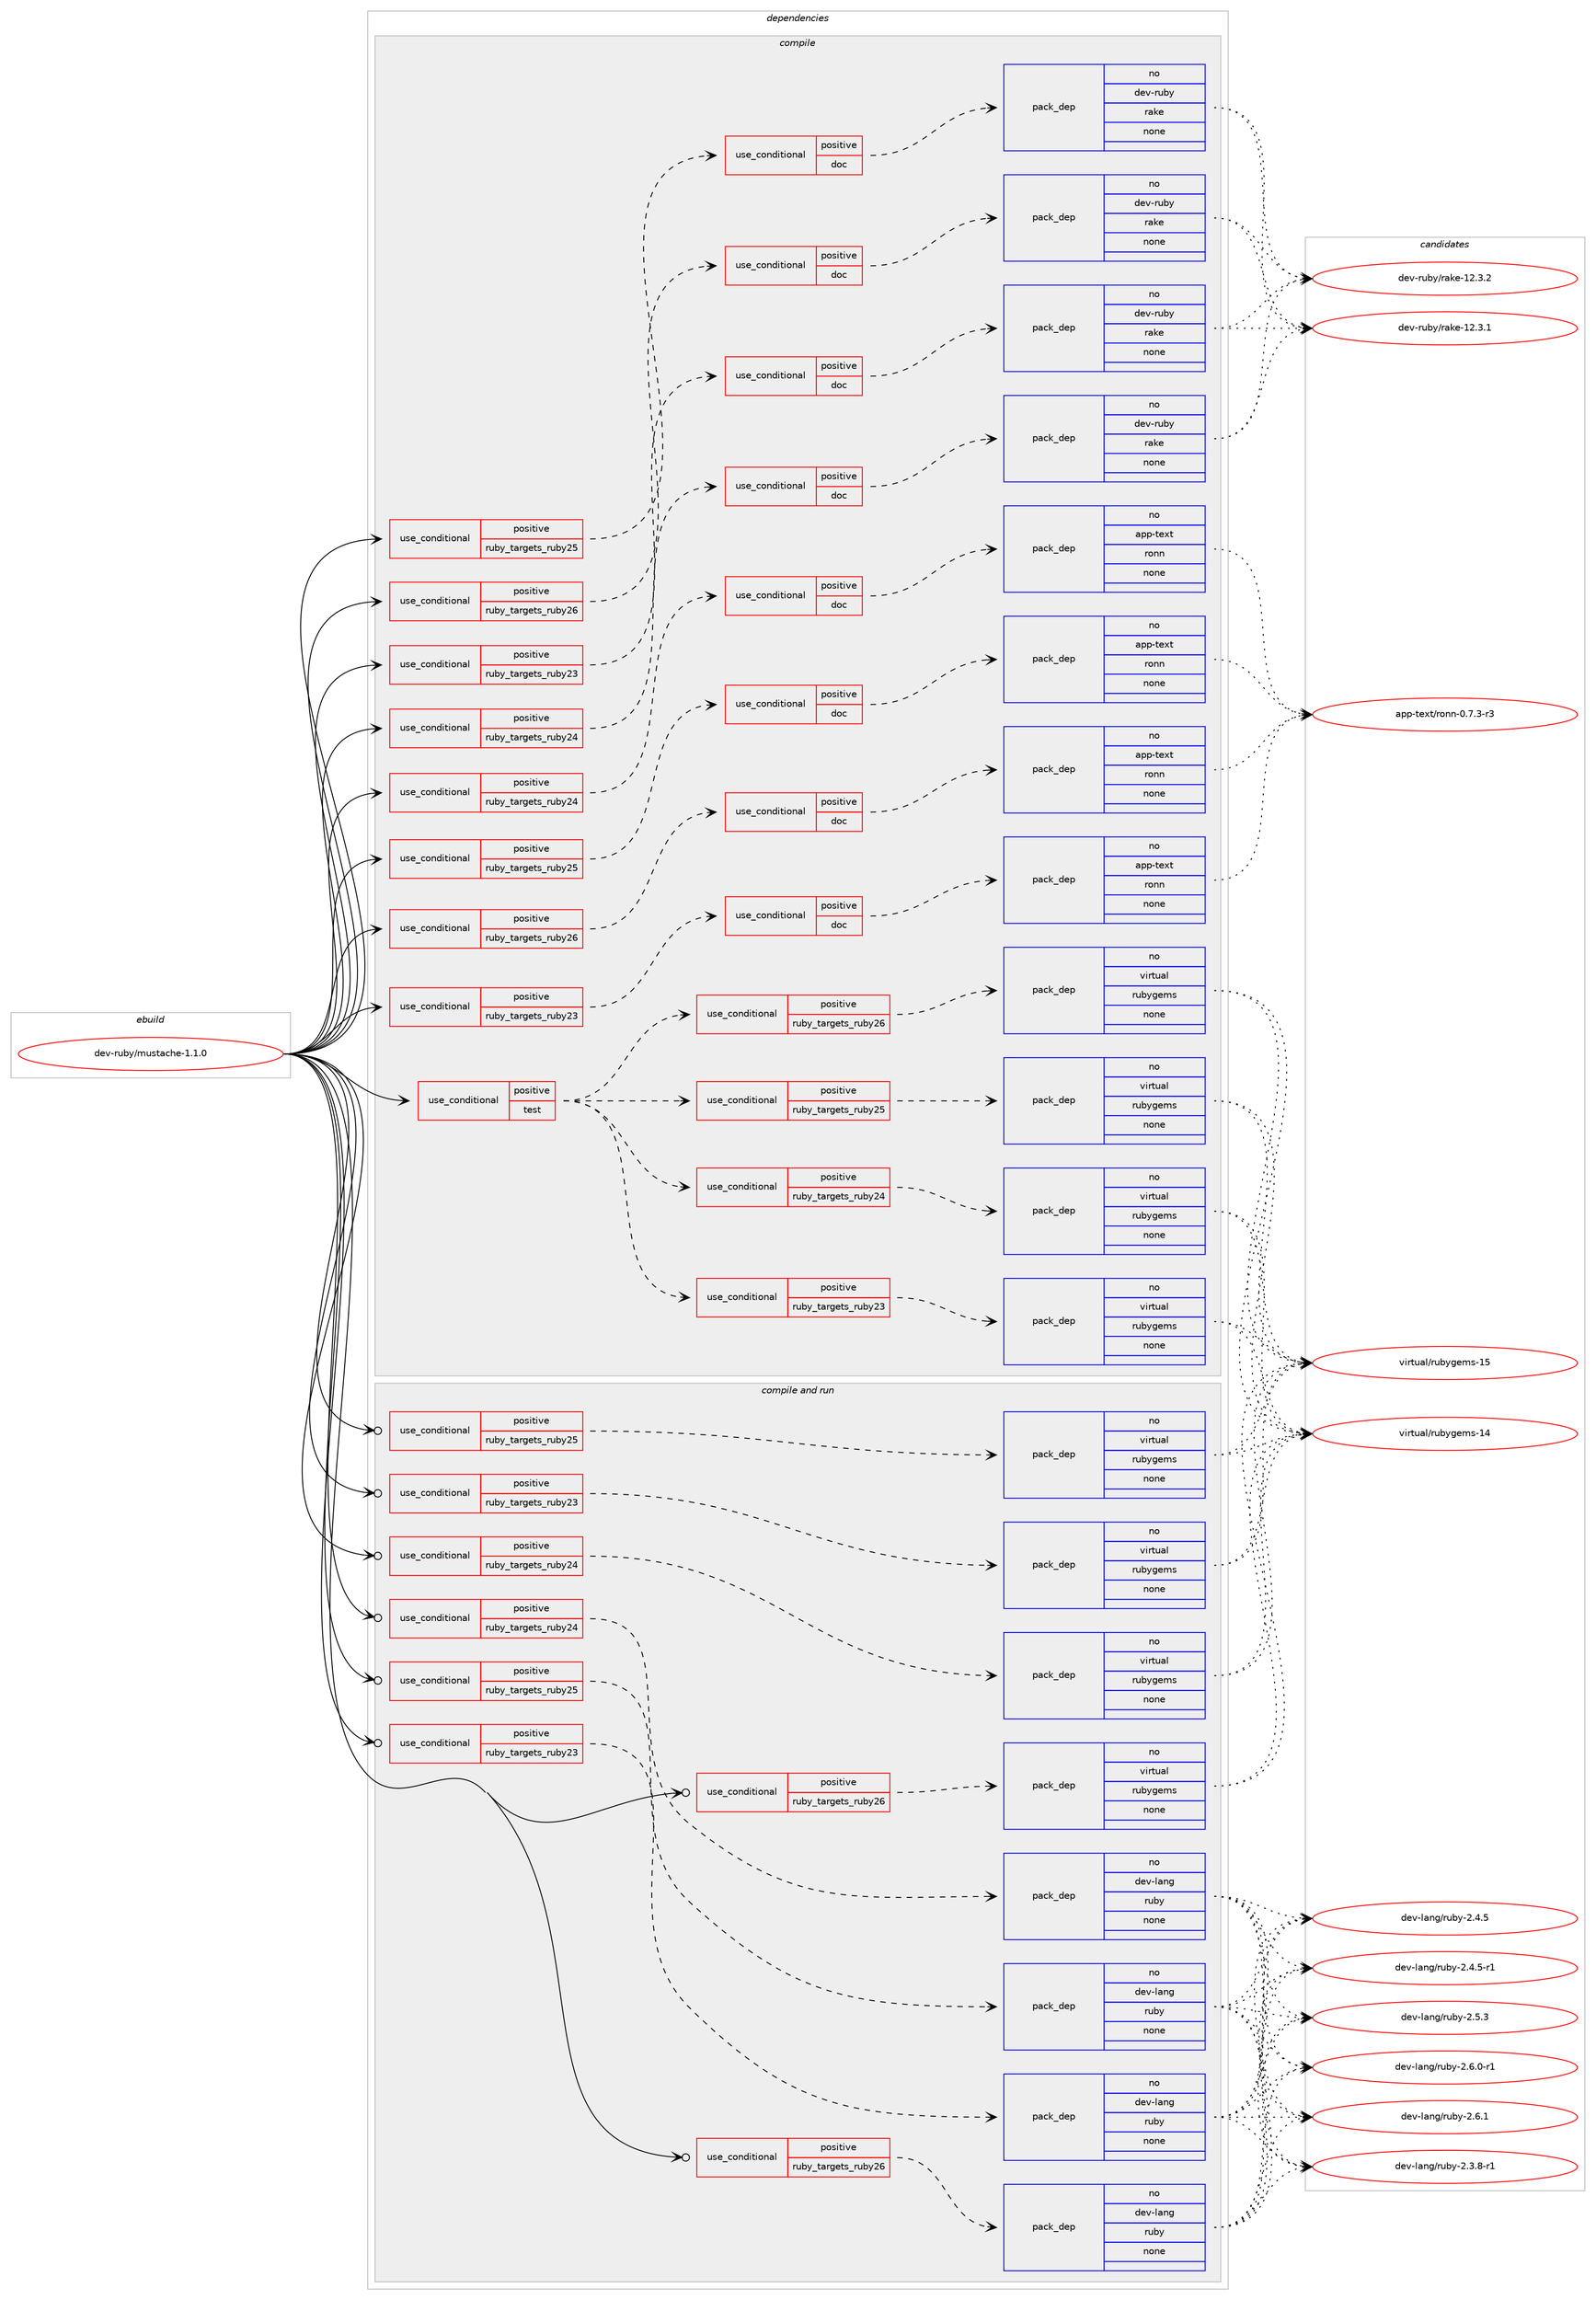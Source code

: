 digraph prolog {

# *************
# Graph options
# *************

newrank=true;
concentrate=true;
compound=true;
graph [rankdir=LR,fontname=Helvetica,fontsize=10,ranksep=1.5];#, ranksep=2.5, nodesep=0.2];
edge  [arrowhead=vee];
node  [fontname=Helvetica,fontsize=10];

# **********
# The ebuild
# **********

subgraph cluster_leftcol {
color=gray;
rank=same;
label=<<i>ebuild</i>>;
id [label="dev-ruby/mustache-1.1.0", color=red, width=4, href="../dev-ruby/mustache-1.1.0.svg"];
}

# ****************
# The dependencies
# ****************

subgraph cluster_midcol {
color=gray;
label=<<i>dependencies</i>>;
subgraph cluster_compile {
fillcolor="#eeeeee";
style=filled;
label=<<i>compile</i>>;
subgraph cond406728 {
dependency1506437 [label=<<TABLE BORDER="0" CELLBORDER="1" CELLSPACING="0" CELLPADDING="4"><TR><TD ROWSPAN="3" CELLPADDING="10">use_conditional</TD></TR><TR><TD>positive</TD></TR><TR><TD>ruby_targets_ruby23</TD></TR></TABLE>>, shape=none, color=red];
subgraph cond406729 {
dependency1506438 [label=<<TABLE BORDER="0" CELLBORDER="1" CELLSPACING="0" CELLPADDING="4"><TR><TD ROWSPAN="3" CELLPADDING="10">use_conditional</TD></TR><TR><TD>positive</TD></TR><TR><TD>doc</TD></TR></TABLE>>, shape=none, color=red];
subgraph pack1076228 {
dependency1506439 [label=<<TABLE BORDER="0" CELLBORDER="1" CELLSPACING="0" CELLPADDING="4" WIDTH="220"><TR><TD ROWSPAN="6" CELLPADDING="30">pack_dep</TD></TR><TR><TD WIDTH="110">no</TD></TR><TR><TD>app-text</TD></TR><TR><TD>ronn</TD></TR><TR><TD>none</TD></TR><TR><TD></TD></TR></TABLE>>, shape=none, color=blue];
}
dependency1506438:e -> dependency1506439:w [weight=20,style="dashed",arrowhead="vee"];
}
dependency1506437:e -> dependency1506438:w [weight=20,style="dashed",arrowhead="vee"];
}
id:e -> dependency1506437:w [weight=20,style="solid",arrowhead="vee"];
subgraph cond406730 {
dependency1506440 [label=<<TABLE BORDER="0" CELLBORDER="1" CELLSPACING="0" CELLPADDING="4"><TR><TD ROWSPAN="3" CELLPADDING="10">use_conditional</TD></TR><TR><TD>positive</TD></TR><TR><TD>ruby_targets_ruby23</TD></TR></TABLE>>, shape=none, color=red];
subgraph cond406731 {
dependency1506441 [label=<<TABLE BORDER="0" CELLBORDER="1" CELLSPACING="0" CELLPADDING="4"><TR><TD ROWSPAN="3" CELLPADDING="10">use_conditional</TD></TR><TR><TD>positive</TD></TR><TR><TD>doc</TD></TR></TABLE>>, shape=none, color=red];
subgraph pack1076229 {
dependency1506442 [label=<<TABLE BORDER="0" CELLBORDER="1" CELLSPACING="0" CELLPADDING="4" WIDTH="220"><TR><TD ROWSPAN="6" CELLPADDING="30">pack_dep</TD></TR><TR><TD WIDTH="110">no</TD></TR><TR><TD>dev-ruby</TD></TR><TR><TD>rake</TD></TR><TR><TD>none</TD></TR><TR><TD></TD></TR></TABLE>>, shape=none, color=blue];
}
dependency1506441:e -> dependency1506442:w [weight=20,style="dashed",arrowhead="vee"];
}
dependency1506440:e -> dependency1506441:w [weight=20,style="dashed",arrowhead="vee"];
}
id:e -> dependency1506440:w [weight=20,style="solid",arrowhead="vee"];
subgraph cond406732 {
dependency1506443 [label=<<TABLE BORDER="0" CELLBORDER="1" CELLSPACING="0" CELLPADDING="4"><TR><TD ROWSPAN="3" CELLPADDING="10">use_conditional</TD></TR><TR><TD>positive</TD></TR><TR><TD>ruby_targets_ruby24</TD></TR></TABLE>>, shape=none, color=red];
subgraph cond406733 {
dependency1506444 [label=<<TABLE BORDER="0" CELLBORDER="1" CELLSPACING="0" CELLPADDING="4"><TR><TD ROWSPAN="3" CELLPADDING="10">use_conditional</TD></TR><TR><TD>positive</TD></TR><TR><TD>doc</TD></TR></TABLE>>, shape=none, color=red];
subgraph pack1076230 {
dependency1506445 [label=<<TABLE BORDER="0" CELLBORDER="1" CELLSPACING="0" CELLPADDING="4" WIDTH="220"><TR><TD ROWSPAN="6" CELLPADDING="30">pack_dep</TD></TR><TR><TD WIDTH="110">no</TD></TR><TR><TD>app-text</TD></TR><TR><TD>ronn</TD></TR><TR><TD>none</TD></TR><TR><TD></TD></TR></TABLE>>, shape=none, color=blue];
}
dependency1506444:e -> dependency1506445:w [weight=20,style="dashed",arrowhead="vee"];
}
dependency1506443:e -> dependency1506444:w [weight=20,style="dashed",arrowhead="vee"];
}
id:e -> dependency1506443:w [weight=20,style="solid",arrowhead="vee"];
subgraph cond406734 {
dependency1506446 [label=<<TABLE BORDER="0" CELLBORDER="1" CELLSPACING="0" CELLPADDING="4"><TR><TD ROWSPAN="3" CELLPADDING="10">use_conditional</TD></TR><TR><TD>positive</TD></TR><TR><TD>ruby_targets_ruby24</TD></TR></TABLE>>, shape=none, color=red];
subgraph cond406735 {
dependency1506447 [label=<<TABLE BORDER="0" CELLBORDER="1" CELLSPACING="0" CELLPADDING="4"><TR><TD ROWSPAN="3" CELLPADDING="10">use_conditional</TD></TR><TR><TD>positive</TD></TR><TR><TD>doc</TD></TR></TABLE>>, shape=none, color=red];
subgraph pack1076231 {
dependency1506448 [label=<<TABLE BORDER="0" CELLBORDER="1" CELLSPACING="0" CELLPADDING="4" WIDTH="220"><TR><TD ROWSPAN="6" CELLPADDING="30">pack_dep</TD></TR><TR><TD WIDTH="110">no</TD></TR><TR><TD>dev-ruby</TD></TR><TR><TD>rake</TD></TR><TR><TD>none</TD></TR><TR><TD></TD></TR></TABLE>>, shape=none, color=blue];
}
dependency1506447:e -> dependency1506448:w [weight=20,style="dashed",arrowhead="vee"];
}
dependency1506446:e -> dependency1506447:w [weight=20,style="dashed",arrowhead="vee"];
}
id:e -> dependency1506446:w [weight=20,style="solid",arrowhead="vee"];
subgraph cond406736 {
dependency1506449 [label=<<TABLE BORDER="0" CELLBORDER="1" CELLSPACING="0" CELLPADDING="4"><TR><TD ROWSPAN="3" CELLPADDING="10">use_conditional</TD></TR><TR><TD>positive</TD></TR><TR><TD>ruby_targets_ruby25</TD></TR></TABLE>>, shape=none, color=red];
subgraph cond406737 {
dependency1506450 [label=<<TABLE BORDER="0" CELLBORDER="1" CELLSPACING="0" CELLPADDING="4"><TR><TD ROWSPAN="3" CELLPADDING="10">use_conditional</TD></TR><TR><TD>positive</TD></TR><TR><TD>doc</TD></TR></TABLE>>, shape=none, color=red];
subgraph pack1076232 {
dependency1506451 [label=<<TABLE BORDER="0" CELLBORDER="1" CELLSPACING="0" CELLPADDING="4" WIDTH="220"><TR><TD ROWSPAN="6" CELLPADDING="30">pack_dep</TD></TR><TR><TD WIDTH="110">no</TD></TR><TR><TD>app-text</TD></TR><TR><TD>ronn</TD></TR><TR><TD>none</TD></TR><TR><TD></TD></TR></TABLE>>, shape=none, color=blue];
}
dependency1506450:e -> dependency1506451:w [weight=20,style="dashed",arrowhead="vee"];
}
dependency1506449:e -> dependency1506450:w [weight=20,style="dashed",arrowhead="vee"];
}
id:e -> dependency1506449:w [weight=20,style="solid",arrowhead="vee"];
subgraph cond406738 {
dependency1506452 [label=<<TABLE BORDER="0" CELLBORDER="1" CELLSPACING="0" CELLPADDING="4"><TR><TD ROWSPAN="3" CELLPADDING="10">use_conditional</TD></TR><TR><TD>positive</TD></TR><TR><TD>ruby_targets_ruby25</TD></TR></TABLE>>, shape=none, color=red];
subgraph cond406739 {
dependency1506453 [label=<<TABLE BORDER="0" CELLBORDER="1" CELLSPACING="0" CELLPADDING="4"><TR><TD ROWSPAN="3" CELLPADDING="10">use_conditional</TD></TR><TR><TD>positive</TD></TR><TR><TD>doc</TD></TR></TABLE>>, shape=none, color=red];
subgraph pack1076233 {
dependency1506454 [label=<<TABLE BORDER="0" CELLBORDER="1" CELLSPACING="0" CELLPADDING="4" WIDTH="220"><TR><TD ROWSPAN="6" CELLPADDING="30">pack_dep</TD></TR><TR><TD WIDTH="110">no</TD></TR><TR><TD>dev-ruby</TD></TR><TR><TD>rake</TD></TR><TR><TD>none</TD></TR><TR><TD></TD></TR></TABLE>>, shape=none, color=blue];
}
dependency1506453:e -> dependency1506454:w [weight=20,style="dashed",arrowhead="vee"];
}
dependency1506452:e -> dependency1506453:w [weight=20,style="dashed",arrowhead="vee"];
}
id:e -> dependency1506452:w [weight=20,style="solid",arrowhead="vee"];
subgraph cond406740 {
dependency1506455 [label=<<TABLE BORDER="0" CELLBORDER="1" CELLSPACING="0" CELLPADDING="4"><TR><TD ROWSPAN="3" CELLPADDING="10">use_conditional</TD></TR><TR><TD>positive</TD></TR><TR><TD>ruby_targets_ruby26</TD></TR></TABLE>>, shape=none, color=red];
subgraph cond406741 {
dependency1506456 [label=<<TABLE BORDER="0" CELLBORDER="1" CELLSPACING="0" CELLPADDING="4"><TR><TD ROWSPAN="3" CELLPADDING="10">use_conditional</TD></TR><TR><TD>positive</TD></TR><TR><TD>doc</TD></TR></TABLE>>, shape=none, color=red];
subgraph pack1076234 {
dependency1506457 [label=<<TABLE BORDER="0" CELLBORDER="1" CELLSPACING="0" CELLPADDING="4" WIDTH="220"><TR><TD ROWSPAN="6" CELLPADDING="30">pack_dep</TD></TR><TR><TD WIDTH="110">no</TD></TR><TR><TD>app-text</TD></TR><TR><TD>ronn</TD></TR><TR><TD>none</TD></TR><TR><TD></TD></TR></TABLE>>, shape=none, color=blue];
}
dependency1506456:e -> dependency1506457:w [weight=20,style="dashed",arrowhead="vee"];
}
dependency1506455:e -> dependency1506456:w [weight=20,style="dashed",arrowhead="vee"];
}
id:e -> dependency1506455:w [weight=20,style="solid",arrowhead="vee"];
subgraph cond406742 {
dependency1506458 [label=<<TABLE BORDER="0" CELLBORDER="1" CELLSPACING="0" CELLPADDING="4"><TR><TD ROWSPAN="3" CELLPADDING="10">use_conditional</TD></TR><TR><TD>positive</TD></TR><TR><TD>ruby_targets_ruby26</TD></TR></TABLE>>, shape=none, color=red];
subgraph cond406743 {
dependency1506459 [label=<<TABLE BORDER="0" CELLBORDER="1" CELLSPACING="0" CELLPADDING="4"><TR><TD ROWSPAN="3" CELLPADDING="10">use_conditional</TD></TR><TR><TD>positive</TD></TR><TR><TD>doc</TD></TR></TABLE>>, shape=none, color=red];
subgraph pack1076235 {
dependency1506460 [label=<<TABLE BORDER="0" CELLBORDER="1" CELLSPACING="0" CELLPADDING="4" WIDTH="220"><TR><TD ROWSPAN="6" CELLPADDING="30">pack_dep</TD></TR><TR><TD WIDTH="110">no</TD></TR><TR><TD>dev-ruby</TD></TR><TR><TD>rake</TD></TR><TR><TD>none</TD></TR><TR><TD></TD></TR></TABLE>>, shape=none, color=blue];
}
dependency1506459:e -> dependency1506460:w [weight=20,style="dashed",arrowhead="vee"];
}
dependency1506458:e -> dependency1506459:w [weight=20,style="dashed",arrowhead="vee"];
}
id:e -> dependency1506458:w [weight=20,style="solid",arrowhead="vee"];
subgraph cond406744 {
dependency1506461 [label=<<TABLE BORDER="0" CELLBORDER="1" CELLSPACING="0" CELLPADDING="4"><TR><TD ROWSPAN="3" CELLPADDING="10">use_conditional</TD></TR><TR><TD>positive</TD></TR><TR><TD>test</TD></TR></TABLE>>, shape=none, color=red];
subgraph cond406745 {
dependency1506462 [label=<<TABLE BORDER="0" CELLBORDER="1" CELLSPACING="0" CELLPADDING="4"><TR><TD ROWSPAN="3" CELLPADDING="10">use_conditional</TD></TR><TR><TD>positive</TD></TR><TR><TD>ruby_targets_ruby23</TD></TR></TABLE>>, shape=none, color=red];
subgraph pack1076236 {
dependency1506463 [label=<<TABLE BORDER="0" CELLBORDER="1" CELLSPACING="0" CELLPADDING="4" WIDTH="220"><TR><TD ROWSPAN="6" CELLPADDING="30">pack_dep</TD></TR><TR><TD WIDTH="110">no</TD></TR><TR><TD>virtual</TD></TR><TR><TD>rubygems</TD></TR><TR><TD>none</TD></TR><TR><TD></TD></TR></TABLE>>, shape=none, color=blue];
}
dependency1506462:e -> dependency1506463:w [weight=20,style="dashed",arrowhead="vee"];
}
dependency1506461:e -> dependency1506462:w [weight=20,style="dashed",arrowhead="vee"];
subgraph cond406746 {
dependency1506464 [label=<<TABLE BORDER="0" CELLBORDER="1" CELLSPACING="0" CELLPADDING="4"><TR><TD ROWSPAN="3" CELLPADDING="10">use_conditional</TD></TR><TR><TD>positive</TD></TR><TR><TD>ruby_targets_ruby24</TD></TR></TABLE>>, shape=none, color=red];
subgraph pack1076237 {
dependency1506465 [label=<<TABLE BORDER="0" CELLBORDER="1" CELLSPACING="0" CELLPADDING="4" WIDTH="220"><TR><TD ROWSPAN="6" CELLPADDING="30">pack_dep</TD></TR><TR><TD WIDTH="110">no</TD></TR><TR><TD>virtual</TD></TR><TR><TD>rubygems</TD></TR><TR><TD>none</TD></TR><TR><TD></TD></TR></TABLE>>, shape=none, color=blue];
}
dependency1506464:e -> dependency1506465:w [weight=20,style="dashed",arrowhead="vee"];
}
dependency1506461:e -> dependency1506464:w [weight=20,style="dashed",arrowhead="vee"];
subgraph cond406747 {
dependency1506466 [label=<<TABLE BORDER="0" CELLBORDER="1" CELLSPACING="0" CELLPADDING="4"><TR><TD ROWSPAN="3" CELLPADDING="10">use_conditional</TD></TR><TR><TD>positive</TD></TR><TR><TD>ruby_targets_ruby25</TD></TR></TABLE>>, shape=none, color=red];
subgraph pack1076238 {
dependency1506467 [label=<<TABLE BORDER="0" CELLBORDER="1" CELLSPACING="0" CELLPADDING="4" WIDTH="220"><TR><TD ROWSPAN="6" CELLPADDING="30">pack_dep</TD></TR><TR><TD WIDTH="110">no</TD></TR><TR><TD>virtual</TD></TR><TR><TD>rubygems</TD></TR><TR><TD>none</TD></TR><TR><TD></TD></TR></TABLE>>, shape=none, color=blue];
}
dependency1506466:e -> dependency1506467:w [weight=20,style="dashed",arrowhead="vee"];
}
dependency1506461:e -> dependency1506466:w [weight=20,style="dashed",arrowhead="vee"];
subgraph cond406748 {
dependency1506468 [label=<<TABLE BORDER="0" CELLBORDER="1" CELLSPACING="0" CELLPADDING="4"><TR><TD ROWSPAN="3" CELLPADDING="10">use_conditional</TD></TR><TR><TD>positive</TD></TR><TR><TD>ruby_targets_ruby26</TD></TR></TABLE>>, shape=none, color=red];
subgraph pack1076239 {
dependency1506469 [label=<<TABLE BORDER="0" CELLBORDER="1" CELLSPACING="0" CELLPADDING="4" WIDTH="220"><TR><TD ROWSPAN="6" CELLPADDING="30">pack_dep</TD></TR><TR><TD WIDTH="110">no</TD></TR><TR><TD>virtual</TD></TR><TR><TD>rubygems</TD></TR><TR><TD>none</TD></TR><TR><TD></TD></TR></TABLE>>, shape=none, color=blue];
}
dependency1506468:e -> dependency1506469:w [weight=20,style="dashed",arrowhead="vee"];
}
dependency1506461:e -> dependency1506468:w [weight=20,style="dashed",arrowhead="vee"];
}
id:e -> dependency1506461:w [weight=20,style="solid",arrowhead="vee"];
}
subgraph cluster_compileandrun {
fillcolor="#eeeeee";
style=filled;
label=<<i>compile and run</i>>;
subgraph cond406749 {
dependency1506470 [label=<<TABLE BORDER="0" CELLBORDER="1" CELLSPACING="0" CELLPADDING="4"><TR><TD ROWSPAN="3" CELLPADDING="10">use_conditional</TD></TR><TR><TD>positive</TD></TR><TR><TD>ruby_targets_ruby23</TD></TR></TABLE>>, shape=none, color=red];
subgraph pack1076240 {
dependency1506471 [label=<<TABLE BORDER="0" CELLBORDER="1" CELLSPACING="0" CELLPADDING="4" WIDTH="220"><TR><TD ROWSPAN="6" CELLPADDING="30">pack_dep</TD></TR><TR><TD WIDTH="110">no</TD></TR><TR><TD>dev-lang</TD></TR><TR><TD>ruby</TD></TR><TR><TD>none</TD></TR><TR><TD></TD></TR></TABLE>>, shape=none, color=blue];
}
dependency1506470:e -> dependency1506471:w [weight=20,style="dashed",arrowhead="vee"];
}
id:e -> dependency1506470:w [weight=20,style="solid",arrowhead="odotvee"];
subgraph cond406750 {
dependency1506472 [label=<<TABLE BORDER="0" CELLBORDER="1" CELLSPACING="0" CELLPADDING="4"><TR><TD ROWSPAN="3" CELLPADDING="10">use_conditional</TD></TR><TR><TD>positive</TD></TR><TR><TD>ruby_targets_ruby23</TD></TR></TABLE>>, shape=none, color=red];
subgraph pack1076241 {
dependency1506473 [label=<<TABLE BORDER="0" CELLBORDER="1" CELLSPACING="0" CELLPADDING="4" WIDTH="220"><TR><TD ROWSPAN="6" CELLPADDING="30">pack_dep</TD></TR><TR><TD WIDTH="110">no</TD></TR><TR><TD>virtual</TD></TR><TR><TD>rubygems</TD></TR><TR><TD>none</TD></TR><TR><TD></TD></TR></TABLE>>, shape=none, color=blue];
}
dependency1506472:e -> dependency1506473:w [weight=20,style="dashed",arrowhead="vee"];
}
id:e -> dependency1506472:w [weight=20,style="solid",arrowhead="odotvee"];
subgraph cond406751 {
dependency1506474 [label=<<TABLE BORDER="0" CELLBORDER="1" CELLSPACING="0" CELLPADDING="4"><TR><TD ROWSPAN="3" CELLPADDING="10">use_conditional</TD></TR><TR><TD>positive</TD></TR><TR><TD>ruby_targets_ruby24</TD></TR></TABLE>>, shape=none, color=red];
subgraph pack1076242 {
dependency1506475 [label=<<TABLE BORDER="0" CELLBORDER="1" CELLSPACING="0" CELLPADDING="4" WIDTH="220"><TR><TD ROWSPAN="6" CELLPADDING="30">pack_dep</TD></TR><TR><TD WIDTH="110">no</TD></TR><TR><TD>dev-lang</TD></TR><TR><TD>ruby</TD></TR><TR><TD>none</TD></TR><TR><TD></TD></TR></TABLE>>, shape=none, color=blue];
}
dependency1506474:e -> dependency1506475:w [weight=20,style="dashed",arrowhead="vee"];
}
id:e -> dependency1506474:w [weight=20,style="solid",arrowhead="odotvee"];
subgraph cond406752 {
dependency1506476 [label=<<TABLE BORDER="0" CELLBORDER="1" CELLSPACING="0" CELLPADDING="4"><TR><TD ROWSPAN="3" CELLPADDING="10">use_conditional</TD></TR><TR><TD>positive</TD></TR><TR><TD>ruby_targets_ruby24</TD></TR></TABLE>>, shape=none, color=red];
subgraph pack1076243 {
dependency1506477 [label=<<TABLE BORDER="0" CELLBORDER="1" CELLSPACING="0" CELLPADDING="4" WIDTH="220"><TR><TD ROWSPAN="6" CELLPADDING="30">pack_dep</TD></TR><TR><TD WIDTH="110">no</TD></TR><TR><TD>virtual</TD></TR><TR><TD>rubygems</TD></TR><TR><TD>none</TD></TR><TR><TD></TD></TR></TABLE>>, shape=none, color=blue];
}
dependency1506476:e -> dependency1506477:w [weight=20,style="dashed",arrowhead="vee"];
}
id:e -> dependency1506476:w [weight=20,style="solid",arrowhead="odotvee"];
subgraph cond406753 {
dependency1506478 [label=<<TABLE BORDER="0" CELLBORDER="1" CELLSPACING="0" CELLPADDING="4"><TR><TD ROWSPAN="3" CELLPADDING="10">use_conditional</TD></TR><TR><TD>positive</TD></TR><TR><TD>ruby_targets_ruby25</TD></TR></TABLE>>, shape=none, color=red];
subgraph pack1076244 {
dependency1506479 [label=<<TABLE BORDER="0" CELLBORDER="1" CELLSPACING="0" CELLPADDING="4" WIDTH="220"><TR><TD ROWSPAN="6" CELLPADDING="30">pack_dep</TD></TR><TR><TD WIDTH="110">no</TD></TR><TR><TD>dev-lang</TD></TR><TR><TD>ruby</TD></TR><TR><TD>none</TD></TR><TR><TD></TD></TR></TABLE>>, shape=none, color=blue];
}
dependency1506478:e -> dependency1506479:w [weight=20,style="dashed",arrowhead="vee"];
}
id:e -> dependency1506478:w [weight=20,style="solid",arrowhead="odotvee"];
subgraph cond406754 {
dependency1506480 [label=<<TABLE BORDER="0" CELLBORDER="1" CELLSPACING="0" CELLPADDING="4"><TR><TD ROWSPAN="3" CELLPADDING="10">use_conditional</TD></TR><TR><TD>positive</TD></TR><TR><TD>ruby_targets_ruby25</TD></TR></TABLE>>, shape=none, color=red];
subgraph pack1076245 {
dependency1506481 [label=<<TABLE BORDER="0" CELLBORDER="1" CELLSPACING="0" CELLPADDING="4" WIDTH="220"><TR><TD ROWSPAN="6" CELLPADDING="30">pack_dep</TD></TR><TR><TD WIDTH="110">no</TD></TR><TR><TD>virtual</TD></TR><TR><TD>rubygems</TD></TR><TR><TD>none</TD></TR><TR><TD></TD></TR></TABLE>>, shape=none, color=blue];
}
dependency1506480:e -> dependency1506481:w [weight=20,style="dashed",arrowhead="vee"];
}
id:e -> dependency1506480:w [weight=20,style="solid",arrowhead="odotvee"];
subgraph cond406755 {
dependency1506482 [label=<<TABLE BORDER="0" CELLBORDER="1" CELLSPACING="0" CELLPADDING="4"><TR><TD ROWSPAN="3" CELLPADDING="10">use_conditional</TD></TR><TR><TD>positive</TD></TR><TR><TD>ruby_targets_ruby26</TD></TR></TABLE>>, shape=none, color=red];
subgraph pack1076246 {
dependency1506483 [label=<<TABLE BORDER="0" CELLBORDER="1" CELLSPACING="0" CELLPADDING="4" WIDTH="220"><TR><TD ROWSPAN="6" CELLPADDING="30">pack_dep</TD></TR><TR><TD WIDTH="110">no</TD></TR><TR><TD>dev-lang</TD></TR><TR><TD>ruby</TD></TR><TR><TD>none</TD></TR><TR><TD></TD></TR></TABLE>>, shape=none, color=blue];
}
dependency1506482:e -> dependency1506483:w [weight=20,style="dashed",arrowhead="vee"];
}
id:e -> dependency1506482:w [weight=20,style="solid",arrowhead="odotvee"];
subgraph cond406756 {
dependency1506484 [label=<<TABLE BORDER="0" CELLBORDER="1" CELLSPACING="0" CELLPADDING="4"><TR><TD ROWSPAN="3" CELLPADDING="10">use_conditional</TD></TR><TR><TD>positive</TD></TR><TR><TD>ruby_targets_ruby26</TD></TR></TABLE>>, shape=none, color=red];
subgraph pack1076247 {
dependency1506485 [label=<<TABLE BORDER="0" CELLBORDER="1" CELLSPACING="0" CELLPADDING="4" WIDTH="220"><TR><TD ROWSPAN="6" CELLPADDING="30">pack_dep</TD></TR><TR><TD WIDTH="110">no</TD></TR><TR><TD>virtual</TD></TR><TR><TD>rubygems</TD></TR><TR><TD>none</TD></TR><TR><TD></TD></TR></TABLE>>, shape=none, color=blue];
}
dependency1506484:e -> dependency1506485:w [weight=20,style="dashed",arrowhead="vee"];
}
id:e -> dependency1506484:w [weight=20,style="solid",arrowhead="odotvee"];
}
subgraph cluster_run {
fillcolor="#eeeeee";
style=filled;
label=<<i>run</i>>;
}
}

# **************
# The candidates
# **************

subgraph cluster_choices {
rank=same;
color=gray;
label=<<i>candidates</i>>;

subgraph choice1076228 {
color=black;
nodesep=1;
choice9711211245116101120116471141111101104548465546514511451 [label="app-text/ronn-0.7.3-r3", color=red, width=4,href="../app-text/ronn-0.7.3-r3.svg"];
dependency1506439:e -> choice9711211245116101120116471141111101104548465546514511451:w [style=dotted,weight="100"];
}
subgraph choice1076229 {
color=black;
nodesep=1;
choice1001011184511411798121471149710710145495046514649 [label="dev-ruby/rake-12.3.1", color=red, width=4,href="../dev-ruby/rake-12.3.1.svg"];
choice1001011184511411798121471149710710145495046514650 [label="dev-ruby/rake-12.3.2", color=red, width=4,href="../dev-ruby/rake-12.3.2.svg"];
dependency1506442:e -> choice1001011184511411798121471149710710145495046514649:w [style=dotted,weight="100"];
dependency1506442:e -> choice1001011184511411798121471149710710145495046514650:w [style=dotted,weight="100"];
}
subgraph choice1076230 {
color=black;
nodesep=1;
choice9711211245116101120116471141111101104548465546514511451 [label="app-text/ronn-0.7.3-r3", color=red, width=4,href="../app-text/ronn-0.7.3-r3.svg"];
dependency1506445:e -> choice9711211245116101120116471141111101104548465546514511451:w [style=dotted,weight="100"];
}
subgraph choice1076231 {
color=black;
nodesep=1;
choice1001011184511411798121471149710710145495046514649 [label="dev-ruby/rake-12.3.1", color=red, width=4,href="../dev-ruby/rake-12.3.1.svg"];
choice1001011184511411798121471149710710145495046514650 [label="dev-ruby/rake-12.3.2", color=red, width=4,href="../dev-ruby/rake-12.3.2.svg"];
dependency1506448:e -> choice1001011184511411798121471149710710145495046514649:w [style=dotted,weight="100"];
dependency1506448:e -> choice1001011184511411798121471149710710145495046514650:w [style=dotted,weight="100"];
}
subgraph choice1076232 {
color=black;
nodesep=1;
choice9711211245116101120116471141111101104548465546514511451 [label="app-text/ronn-0.7.3-r3", color=red, width=4,href="../app-text/ronn-0.7.3-r3.svg"];
dependency1506451:e -> choice9711211245116101120116471141111101104548465546514511451:w [style=dotted,weight="100"];
}
subgraph choice1076233 {
color=black;
nodesep=1;
choice1001011184511411798121471149710710145495046514649 [label="dev-ruby/rake-12.3.1", color=red, width=4,href="../dev-ruby/rake-12.3.1.svg"];
choice1001011184511411798121471149710710145495046514650 [label="dev-ruby/rake-12.3.2", color=red, width=4,href="../dev-ruby/rake-12.3.2.svg"];
dependency1506454:e -> choice1001011184511411798121471149710710145495046514649:w [style=dotted,weight="100"];
dependency1506454:e -> choice1001011184511411798121471149710710145495046514650:w [style=dotted,weight="100"];
}
subgraph choice1076234 {
color=black;
nodesep=1;
choice9711211245116101120116471141111101104548465546514511451 [label="app-text/ronn-0.7.3-r3", color=red, width=4,href="../app-text/ronn-0.7.3-r3.svg"];
dependency1506457:e -> choice9711211245116101120116471141111101104548465546514511451:w [style=dotted,weight="100"];
}
subgraph choice1076235 {
color=black;
nodesep=1;
choice1001011184511411798121471149710710145495046514649 [label="dev-ruby/rake-12.3.1", color=red, width=4,href="../dev-ruby/rake-12.3.1.svg"];
choice1001011184511411798121471149710710145495046514650 [label="dev-ruby/rake-12.3.2", color=red, width=4,href="../dev-ruby/rake-12.3.2.svg"];
dependency1506460:e -> choice1001011184511411798121471149710710145495046514649:w [style=dotted,weight="100"];
dependency1506460:e -> choice1001011184511411798121471149710710145495046514650:w [style=dotted,weight="100"];
}
subgraph choice1076236 {
color=black;
nodesep=1;
choice118105114116117971084711411798121103101109115454952 [label="virtual/rubygems-14", color=red, width=4,href="../virtual/rubygems-14.svg"];
choice118105114116117971084711411798121103101109115454953 [label="virtual/rubygems-15", color=red, width=4,href="../virtual/rubygems-15.svg"];
dependency1506463:e -> choice118105114116117971084711411798121103101109115454952:w [style=dotted,weight="100"];
dependency1506463:e -> choice118105114116117971084711411798121103101109115454953:w [style=dotted,weight="100"];
}
subgraph choice1076237 {
color=black;
nodesep=1;
choice118105114116117971084711411798121103101109115454952 [label="virtual/rubygems-14", color=red, width=4,href="../virtual/rubygems-14.svg"];
choice118105114116117971084711411798121103101109115454953 [label="virtual/rubygems-15", color=red, width=4,href="../virtual/rubygems-15.svg"];
dependency1506465:e -> choice118105114116117971084711411798121103101109115454952:w [style=dotted,weight="100"];
dependency1506465:e -> choice118105114116117971084711411798121103101109115454953:w [style=dotted,weight="100"];
}
subgraph choice1076238 {
color=black;
nodesep=1;
choice118105114116117971084711411798121103101109115454952 [label="virtual/rubygems-14", color=red, width=4,href="../virtual/rubygems-14.svg"];
choice118105114116117971084711411798121103101109115454953 [label="virtual/rubygems-15", color=red, width=4,href="../virtual/rubygems-15.svg"];
dependency1506467:e -> choice118105114116117971084711411798121103101109115454952:w [style=dotted,weight="100"];
dependency1506467:e -> choice118105114116117971084711411798121103101109115454953:w [style=dotted,weight="100"];
}
subgraph choice1076239 {
color=black;
nodesep=1;
choice118105114116117971084711411798121103101109115454952 [label="virtual/rubygems-14", color=red, width=4,href="../virtual/rubygems-14.svg"];
choice118105114116117971084711411798121103101109115454953 [label="virtual/rubygems-15", color=red, width=4,href="../virtual/rubygems-15.svg"];
dependency1506469:e -> choice118105114116117971084711411798121103101109115454952:w [style=dotted,weight="100"];
dependency1506469:e -> choice118105114116117971084711411798121103101109115454953:w [style=dotted,weight="100"];
}
subgraph choice1076240 {
color=black;
nodesep=1;
choice100101118451089711010347114117981214550465146564511449 [label="dev-lang/ruby-2.3.8-r1", color=red, width=4,href="../dev-lang/ruby-2.3.8-r1.svg"];
choice10010111845108971101034711411798121455046524653 [label="dev-lang/ruby-2.4.5", color=red, width=4,href="../dev-lang/ruby-2.4.5.svg"];
choice100101118451089711010347114117981214550465246534511449 [label="dev-lang/ruby-2.4.5-r1", color=red, width=4,href="../dev-lang/ruby-2.4.5-r1.svg"];
choice10010111845108971101034711411798121455046534651 [label="dev-lang/ruby-2.5.3", color=red, width=4,href="../dev-lang/ruby-2.5.3.svg"];
choice100101118451089711010347114117981214550465446484511449 [label="dev-lang/ruby-2.6.0-r1", color=red, width=4,href="../dev-lang/ruby-2.6.0-r1.svg"];
choice10010111845108971101034711411798121455046544649 [label="dev-lang/ruby-2.6.1", color=red, width=4,href="../dev-lang/ruby-2.6.1.svg"];
dependency1506471:e -> choice100101118451089711010347114117981214550465146564511449:w [style=dotted,weight="100"];
dependency1506471:e -> choice10010111845108971101034711411798121455046524653:w [style=dotted,weight="100"];
dependency1506471:e -> choice100101118451089711010347114117981214550465246534511449:w [style=dotted,weight="100"];
dependency1506471:e -> choice10010111845108971101034711411798121455046534651:w [style=dotted,weight="100"];
dependency1506471:e -> choice100101118451089711010347114117981214550465446484511449:w [style=dotted,weight="100"];
dependency1506471:e -> choice10010111845108971101034711411798121455046544649:w [style=dotted,weight="100"];
}
subgraph choice1076241 {
color=black;
nodesep=1;
choice118105114116117971084711411798121103101109115454952 [label="virtual/rubygems-14", color=red, width=4,href="../virtual/rubygems-14.svg"];
choice118105114116117971084711411798121103101109115454953 [label="virtual/rubygems-15", color=red, width=4,href="../virtual/rubygems-15.svg"];
dependency1506473:e -> choice118105114116117971084711411798121103101109115454952:w [style=dotted,weight="100"];
dependency1506473:e -> choice118105114116117971084711411798121103101109115454953:w [style=dotted,weight="100"];
}
subgraph choice1076242 {
color=black;
nodesep=1;
choice100101118451089711010347114117981214550465146564511449 [label="dev-lang/ruby-2.3.8-r1", color=red, width=4,href="../dev-lang/ruby-2.3.8-r1.svg"];
choice10010111845108971101034711411798121455046524653 [label="dev-lang/ruby-2.4.5", color=red, width=4,href="../dev-lang/ruby-2.4.5.svg"];
choice100101118451089711010347114117981214550465246534511449 [label="dev-lang/ruby-2.4.5-r1", color=red, width=4,href="../dev-lang/ruby-2.4.5-r1.svg"];
choice10010111845108971101034711411798121455046534651 [label="dev-lang/ruby-2.5.3", color=red, width=4,href="../dev-lang/ruby-2.5.3.svg"];
choice100101118451089711010347114117981214550465446484511449 [label="dev-lang/ruby-2.6.0-r1", color=red, width=4,href="../dev-lang/ruby-2.6.0-r1.svg"];
choice10010111845108971101034711411798121455046544649 [label="dev-lang/ruby-2.6.1", color=red, width=4,href="../dev-lang/ruby-2.6.1.svg"];
dependency1506475:e -> choice100101118451089711010347114117981214550465146564511449:w [style=dotted,weight="100"];
dependency1506475:e -> choice10010111845108971101034711411798121455046524653:w [style=dotted,weight="100"];
dependency1506475:e -> choice100101118451089711010347114117981214550465246534511449:w [style=dotted,weight="100"];
dependency1506475:e -> choice10010111845108971101034711411798121455046534651:w [style=dotted,weight="100"];
dependency1506475:e -> choice100101118451089711010347114117981214550465446484511449:w [style=dotted,weight="100"];
dependency1506475:e -> choice10010111845108971101034711411798121455046544649:w [style=dotted,weight="100"];
}
subgraph choice1076243 {
color=black;
nodesep=1;
choice118105114116117971084711411798121103101109115454952 [label="virtual/rubygems-14", color=red, width=4,href="../virtual/rubygems-14.svg"];
choice118105114116117971084711411798121103101109115454953 [label="virtual/rubygems-15", color=red, width=4,href="../virtual/rubygems-15.svg"];
dependency1506477:e -> choice118105114116117971084711411798121103101109115454952:w [style=dotted,weight="100"];
dependency1506477:e -> choice118105114116117971084711411798121103101109115454953:w [style=dotted,weight="100"];
}
subgraph choice1076244 {
color=black;
nodesep=1;
choice100101118451089711010347114117981214550465146564511449 [label="dev-lang/ruby-2.3.8-r1", color=red, width=4,href="../dev-lang/ruby-2.3.8-r1.svg"];
choice10010111845108971101034711411798121455046524653 [label="dev-lang/ruby-2.4.5", color=red, width=4,href="../dev-lang/ruby-2.4.5.svg"];
choice100101118451089711010347114117981214550465246534511449 [label="dev-lang/ruby-2.4.5-r1", color=red, width=4,href="../dev-lang/ruby-2.4.5-r1.svg"];
choice10010111845108971101034711411798121455046534651 [label="dev-lang/ruby-2.5.3", color=red, width=4,href="../dev-lang/ruby-2.5.3.svg"];
choice100101118451089711010347114117981214550465446484511449 [label="dev-lang/ruby-2.6.0-r1", color=red, width=4,href="../dev-lang/ruby-2.6.0-r1.svg"];
choice10010111845108971101034711411798121455046544649 [label="dev-lang/ruby-2.6.1", color=red, width=4,href="../dev-lang/ruby-2.6.1.svg"];
dependency1506479:e -> choice100101118451089711010347114117981214550465146564511449:w [style=dotted,weight="100"];
dependency1506479:e -> choice10010111845108971101034711411798121455046524653:w [style=dotted,weight="100"];
dependency1506479:e -> choice100101118451089711010347114117981214550465246534511449:w [style=dotted,weight="100"];
dependency1506479:e -> choice10010111845108971101034711411798121455046534651:w [style=dotted,weight="100"];
dependency1506479:e -> choice100101118451089711010347114117981214550465446484511449:w [style=dotted,weight="100"];
dependency1506479:e -> choice10010111845108971101034711411798121455046544649:w [style=dotted,weight="100"];
}
subgraph choice1076245 {
color=black;
nodesep=1;
choice118105114116117971084711411798121103101109115454952 [label="virtual/rubygems-14", color=red, width=4,href="../virtual/rubygems-14.svg"];
choice118105114116117971084711411798121103101109115454953 [label="virtual/rubygems-15", color=red, width=4,href="../virtual/rubygems-15.svg"];
dependency1506481:e -> choice118105114116117971084711411798121103101109115454952:w [style=dotted,weight="100"];
dependency1506481:e -> choice118105114116117971084711411798121103101109115454953:w [style=dotted,weight="100"];
}
subgraph choice1076246 {
color=black;
nodesep=1;
choice100101118451089711010347114117981214550465146564511449 [label="dev-lang/ruby-2.3.8-r1", color=red, width=4,href="../dev-lang/ruby-2.3.8-r1.svg"];
choice10010111845108971101034711411798121455046524653 [label="dev-lang/ruby-2.4.5", color=red, width=4,href="../dev-lang/ruby-2.4.5.svg"];
choice100101118451089711010347114117981214550465246534511449 [label="dev-lang/ruby-2.4.5-r1", color=red, width=4,href="../dev-lang/ruby-2.4.5-r1.svg"];
choice10010111845108971101034711411798121455046534651 [label="dev-lang/ruby-2.5.3", color=red, width=4,href="../dev-lang/ruby-2.5.3.svg"];
choice100101118451089711010347114117981214550465446484511449 [label="dev-lang/ruby-2.6.0-r1", color=red, width=4,href="../dev-lang/ruby-2.6.0-r1.svg"];
choice10010111845108971101034711411798121455046544649 [label="dev-lang/ruby-2.6.1", color=red, width=4,href="../dev-lang/ruby-2.6.1.svg"];
dependency1506483:e -> choice100101118451089711010347114117981214550465146564511449:w [style=dotted,weight="100"];
dependency1506483:e -> choice10010111845108971101034711411798121455046524653:w [style=dotted,weight="100"];
dependency1506483:e -> choice100101118451089711010347114117981214550465246534511449:w [style=dotted,weight="100"];
dependency1506483:e -> choice10010111845108971101034711411798121455046534651:w [style=dotted,weight="100"];
dependency1506483:e -> choice100101118451089711010347114117981214550465446484511449:w [style=dotted,weight="100"];
dependency1506483:e -> choice10010111845108971101034711411798121455046544649:w [style=dotted,weight="100"];
}
subgraph choice1076247 {
color=black;
nodesep=1;
choice118105114116117971084711411798121103101109115454952 [label="virtual/rubygems-14", color=red, width=4,href="../virtual/rubygems-14.svg"];
choice118105114116117971084711411798121103101109115454953 [label="virtual/rubygems-15", color=red, width=4,href="../virtual/rubygems-15.svg"];
dependency1506485:e -> choice118105114116117971084711411798121103101109115454952:w [style=dotted,weight="100"];
dependency1506485:e -> choice118105114116117971084711411798121103101109115454953:w [style=dotted,weight="100"];
}
}

}
